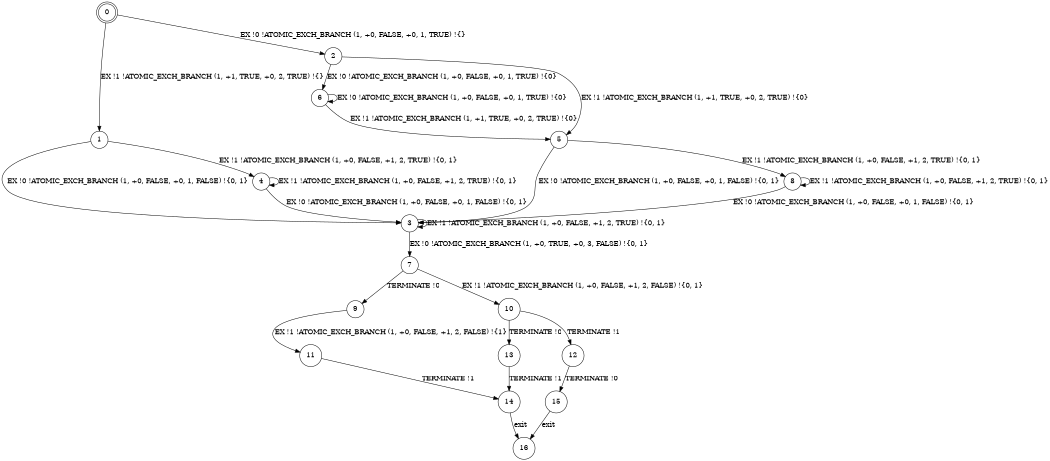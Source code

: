 digraph BCG {
size = "7, 10.5";
center = TRUE;
node [shape = circle];
0 [peripheries = 2];
0 -> 1 [label = "EX !1 !ATOMIC_EXCH_BRANCH (1, +1, TRUE, +0, 2, TRUE) !{}"];
0 -> 2 [label = "EX !0 !ATOMIC_EXCH_BRANCH (1, +0, FALSE, +0, 1, TRUE) !{}"];
1 -> 3 [label = "EX !0 !ATOMIC_EXCH_BRANCH (1, +0, FALSE, +0, 1, FALSE) !{0, 1}"];
1 -> 4 [label = "EX !1 !ATOMIC_EXCH_BRANCH (1, +0, FALSE, +1, 2, TRUE) !{0, 1}"];
2 -> 5 [label = "EX !1 !ATOMIC_EXCH_BRANCH (1, +1, TRUE, +0, 2, TRUE) !{0}"];
2 -> 6 [label = "EX !0 !ATOMIC_EXCH_BRANCH (1, +0, FALSE, +0, 1, TRUE) !{0}"];
3 -> 3 [label = "EX !1 !ATOMIC_EXCH_BRANCH (1, +0, FALSE, +1, 2, TRUE) !{0, 1}"];
3 -> 7 [label = "EX !0 !ATOMIC_EXCH_BRANCH (1, +0, TRUE, +0, 3, FALSE) !{0, 1}"];
4 -> 3 [label = "EX !0 !ATOMIC_EXCH_BRANCH (1, +0, FALSE, +0, 1, FALSE) !{0, 1}"];
4 -> 4 [label = "EX !1 !ATOMIC_EXCH_BRANCH (1, +0, FALSE, +1, 2, TRUE) !{0, 1}"];
5 -> 8 [label = "EX !1 !ATOMIC_EXCH_BRANCH (1, +0, FALSE, +1, 2, TRUE) !{0, 1}"];
5 -> 3 [label = "EX !0 !ATOMIC_EXCH_BRANCH (1, +0, FALSE, +0, 1, FALSE) !{0, 1}"];
6 -> 5 [label = "EX !1 !ATOMIC_EXCH_BRANCH (1, +1, TRUE, +0, 2, TRUE) !{0}"];
6 -> 6 [label = "EX !0 !ATOMIC_EXCH_BRANCH (1, +0, FALSE, +0, 1, TRUE) !{0}"];
7 -> 9 [label = "TERMINATE !0"];
7 -> 10 [label = "EX !1 !ATOMIC_EXCH_BRANCH (1, +0, FALSE, +1, 2, FALSE) !{0, 1}"];
8 -> 8 [label = "EX !1 !ATOMIC_EXCH_BRANCH (1, +0, FALSE, +1, 2, TRUE) !{0, 1}"];
8 -> 3 [label = "EX !0 !ATOMIC_EXCH_BRANCH (1, +0, FALSE, +0, 1, FALSE) !{0, 1}"];
9 -> 11 [label = "EX !1 !ATOMIC_EXCH_BRANCH (1, +0, FALSE, +1, 2, FALSE) !{1}"];
10 -> 12 [label = "TERMINATE !1"];
10 -> 13 [label = "TERMINATE !0"];
11 -> 14 [label = "TERMINATE !1"];
12 -> 15 [label = "TERMINATE !0"];
13 -> 14 [label = "TERMINATE !1"];
14 -> 16 [label = "exit"];
15 -> 16 [label = "exit"];
}
